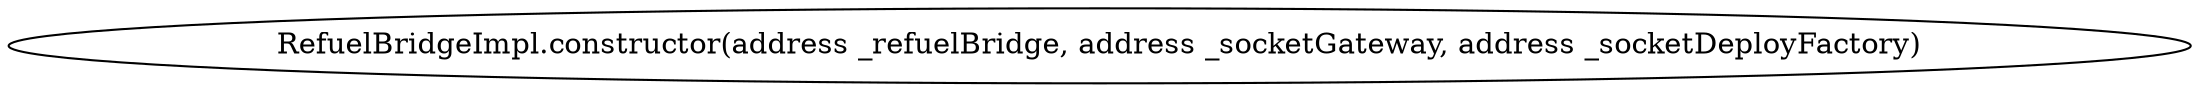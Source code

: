 digraph "" {
	graph [bb="0,0,884.42,36"];
	node [label="\N"];
	"RefuelBridgeImpl.constructor(address _refuelBridge, address _socketGateway, address _socketDeployFactory)"	 [height=0.5,
		pos="442.21,18",
		width=12.284];
}
